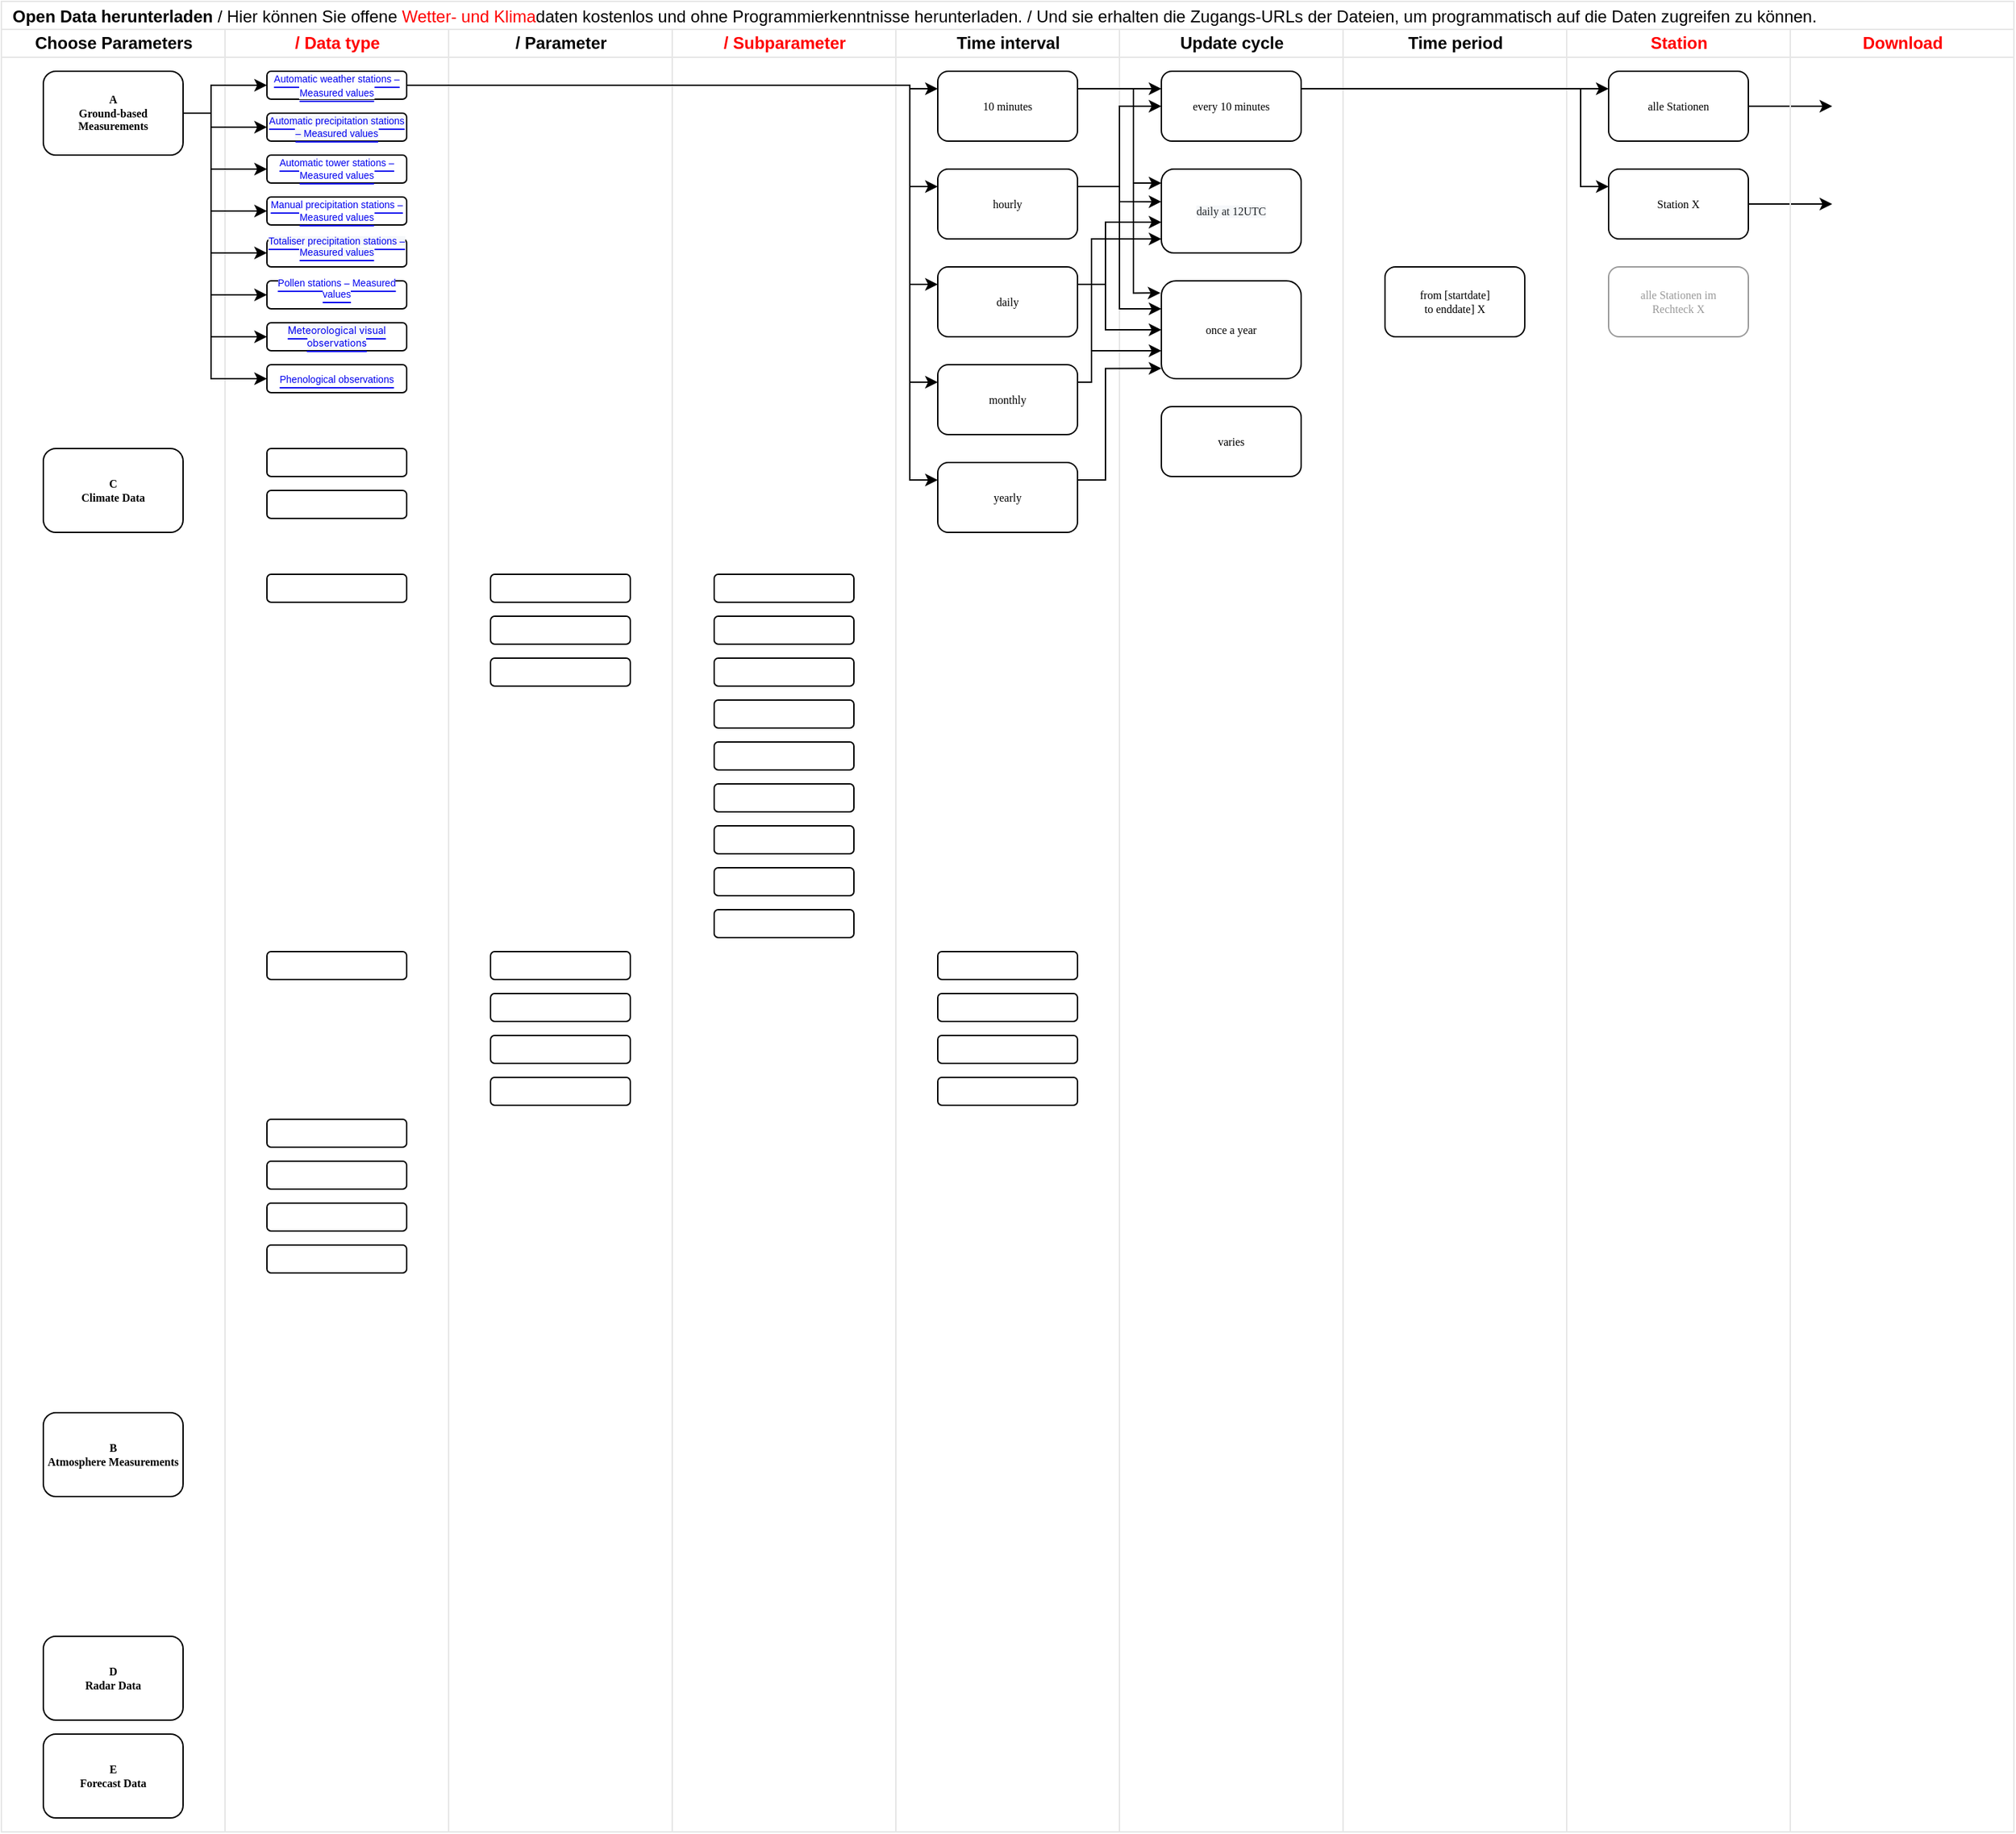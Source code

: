 <mxfile version="24.8.6">
  <diagram name="Page-1" id="74e2e168-ea6b-b213-b513-2b3c1d86103e">
    <mxGraphModel dx="920" dy="504" grid="1" gridSize="10" guides="1" tooltips="1" connect="1" arrows="1" fold="1" page="1" pageScale="1" pageWidth="1100" pageHeight="850" background="none" math="0" shadow="0">
      <root>
        <mxCell id="0" />
        <mxCell id="1" parent="0" />
        <mxCell id="77e6c97f196da883-1" value="&lt;font face=&quot;Helvetica&quot; style=&quot;font-size: 12px;&quot;&gt;Open Data herunterladen&lt;span style=&quot;font-weight: normal;&quot;&gt;&amp;nbsp;/&amp;nbsp;&lt;/span&gt;&lt;/font&gt;&lt;font face=&quot;Helvetica&quot;&gt;&lt;span style=&quot;font-size: 12px; font-weight: 400;&quot;&gt;Hier können Sie offene &lt;font color=&quot;#ff0000&quot;&gt;Wetter- und Klima&lt;/font&gt;daten kostenlos und ohne Programmierkenntnisse herunterladen. / Und sie erhalten die Zugangs-URLs der Dateien, um programmatisch auf die Daten zugreifen zu können.&lt;/span&gt;&lt;/font&gt;" style="swimlane;html=1;childLayout=stackLayout;startSize=20;rounded=0;shadow=0;labelBackgroundColor=none;strokeWidth=1;fontFamily=Verdana;fontSize=8;align=left;labelPosition=center;verticalLabelPosition=middle;verticalAlign=bottom;spacingTop=6;spacingLeft=6;whiteSpace=wrap;strokeColor=#E6E6E6;" parent="1" vertex="1">
          <mxGeometry x="80" y="40" width="1440" height="1310" as="geometry" />
        </mxCell>
        <mxCell id="77e6c97f196da883-2" value="Choose Parameters" style="swimlane;html=1;startSize=20;strokeColor=#E6E6E6;" parent="77e6c97f196da883-1" vertex="1">
          <mxGeometry y="20" width="160" height="1290" as="geometry" />
        </mxCell>
        <mxCell id="77e6c97f196da883-8" value="&lt;b&gt;A&lt;br&gt;Ground-based Measurements&lt;/b&gt;" style="rounded=1;whiteSpace=wrap;html=1;shadow=0;labelBackgroundColor=none;strokeWidth=1;fontFamily=Verdana;fontSize=8;align=center;" parent="77e6c97f196da883-2" vertex="1">
          <mxGeometry x="30" y="30" width="100" height="60" as="geometry" />
        </mxCell>
        <mxCell id="77e6c97f196da883-9" value="&lt;b&gt;C&lt;br&gt;Climate Data&lt;/b&gt;" style="rounded=1;whiteSpace=wrap;html=1;shadow=0;labelBackgroundColor=none;strokeWidth=1;fontFamily=Verdana;fontSize=8;align=center;" parent="77e6c97f196da883-2" vertex="1">
          <mxGeometry x="30" y="300" width="100" height="60" as="geometry" />
        </mxCell>
        <mxCell id="wGK_v-b1zMOBw26S21aV-1" value="&lt;b&gt;D&lt;/b&gt;&lt;div&gt;&lt;b&gt;Radar Data&lt;/b&gt;&lt;/div&gt;" style="rounded=1;whiteSpace=wrap;html=1;shadow=0;labelBackgroundColor=none;strokeWidth=1;fontFamily=Verdana;fontSize=8;align=center;" vertex="1" parent="77e6c97f196da883-2">
          <mxGeometry x="30" y="1150" width="100" height="60" as="geometry" />
        </mxCell>
        <mxCell id="wGK_v-b1zMOBw26S21aV-2" value="&lt;b&gt;E&lt;/b&gt;&lt;div&gt;&lt;b&gt;Forecast Data&lt;/b&gt;&lt;/div&gt;" style="rounded=1;whiteSpace=wrap;html=1;shadow=0;labelBackgroundColor=none;strokeWidth=1;fontFamily=Verdana;fontSize=8;align=center;" vertex="1" parent="77e6c97f196da883-2">
          <mxGeometry x="30" y="1220" width="100" height="60" as="geometry" />
        </mxCell>
        <mxCell id="77e6c97f196da883-3" value="&lt;font color=&quot;#ff0000&quot;&gt;/ Data type&lt;/font&gt;" style="swimlane;html=1;startSize=20;strokeColor=#E6E6E6;" parent="77e6c97f196da883-1" vertex="1">
          <mxGeometry x="160" y="20" width="160" height="1290" as="geometry" />
        </mxCell>
        <mxCell id="77e6c97f196da883-11" value="&lt;a href=&quot;https://github.com/MeteoSwiss/opendata-ground-based-measurements/blob/main/README.md#a1---automatic-weather-stations---measured-values&quot; style=&quot;box-sizing: border-box; background-color: rgb(255, 255, 255); text-underline-offset: 0.2rem; margin-bottom: 0px; text-align: -webkit-left;&quot;&gt;&lt;font face=&quot;Helvetica&quot; style=&quot;font-size: 7px;&quot;&gt;Automatic weather stations – Measured values&lt;/font&gt;&lt;/a&gt;" style="rounded=1;whiteSpace=wrap;html=1;shadow=0;labelBackgroundColor=none;strokeWidth=1;fontFamily=Verdana;fontSize=8;align=center;fontColor=#6600CC;" parent="77e6c97f196da883-3" vertex="1">
          <mxGeometry x="30" y="30" width="100" height="20" as="geometry" />
        </mxCell>
        <mxCell id="eP5LJyJmx2GyEUPEJtx5-65" value="&lt;a href=&quot;https://github.com/MeteoSwiss/opendata-ground-based-measurements/blob/main/README.md#a2---automatic-precipitation-stations---measured-values&quot; style=&quot;box-sizing: border-box; background-color: rgb(246, 248, 250); outline: none; outline-offset: 0px; box-shadow: none; text-underline-offset: 0.2rem; margin-bottom: 0px; font-size: 7px; text-align: -webkit-left;&quot;&gt;Automatic precipitation stations – Measured values&lt;/a&gt;" style="rounded=1;whiteSpace=wrap;html=1;shadow=0;labelBackgroundColor=none;strokeWidth=1;fontFamily=Helvetica;fontSize=7;align=center;fontColor=#6600CC;" parent="77e6c97f196da883-3" vertex="1">
          <mxGeometry x="30" y="60" width="100" height="20" as="geometry" />
        </mxCell>
        <mxCell id="eP5LJyJmx2GyEUPEJtx5-66" value="&lt;a href=&quot;https://github.com/MeteoSwiss/opendata-ground-based-measurements/tree/main?tab=readme-ov-file#a3---automatic-tower-stations---measured-values&quot; style=&quot;box-sizing: border-box; background-color: rgb(255, 255, 255); text-underline-offset: 0.2rem; margin-bottom: 0px; font-size: 7px; text-align: -webkit-left;&quot;&gt;Automatic tower stations – Measured values&lt;/a&gt;" style="rounded=1;whiteSpace=wrap;html=1;shadow=0;labelBackgroundColor=none;strokeWidth=1;fontFamily=Helvetica;fontSize=7;align=center;fontColor=#6600CC;" parent="77e6c97f196da883-3" vertex="1">
          <mxGeometry x="30" y="90" width="100" height="20" as="geometry" />
        </mxCell>
        <mxCell id="eP5LJyJmx2GyEUPEJtx5-67" value="&lt;a href=&quot;https://github.com/MeteoSwiss/opendata-ground-based-measurements/blob/main/README.md#a5---manual-precipitation-stations---measured-values&quot; style=&quot;box-sizing: border-box; background-color: rgb(255, 255, 255); text-underline-offset: 0.2rem; margin-bottom: 0px; font-size: 7px; text-align: -webkit-left;&quot;&gt;Manual precipitation stations – Measured values&lt;/a&gt;" style="rounded=1;whiteSpace=wrap;html=1;shadow=0;labelBackgroundColor=none;strokeWidth=1;fontFamily=Helvetica;fontSize=7;align=center;fontColor=#6600CC;" parent="77e6c97f196da883-3" vertex="1">
          <mxGeometry x="30" y="120" width="100" height="20" as="geometry" />
        </mxCell>
        <UserObject label="&#xa;&lt;a href=&quot;https://github.com/MeteoSwiss/opendata-ground-based-measurements/blob/main/README.md#a6---totaliser-precipitation-stations---measured-values&quot; style=&quot;box-sizing: border-box; background-color: rgb(246, 248, 250); text-decoration: underline; text-underline-offset: 0.2rem; margin-bottom: 0px; font-size: 7px; font-style: normal; font-variant-ligatures: normal; font-variant-caps: normal; font-weight: 400; letter-spacing: normal; orphans: 2; text-align: -webkit-left; text-indent: 0px; text-transform: none; widows: 2; word-spacing: 0px; -webkit-text-stroke-width: 0px; white-space: normal;&quot;&gt;Totaliser precipitation stations – Measured values&lt;/a&gt;&#xa;&#xa;" link="&#xa;&lt;a style=&quot;box-sizing: border-box; background-color: rgb(246, 248, 250); color: var(--fgColor-accent, var(--color-accent-fg)); text-decoration: underline; text-underline-offset: 0.2rem; margin-bottom: 0px; font-family: -apple-system, BlinkMacSystemFont, &amp;quot;Segoe UI&amp;quot;, &amp;quot;Noto Sans&amp;quot;, Helvetica, Arial, sans-serif, &amp;quot;Apple Color Emoji&amp;quot;, &amp;quot;Segoe UI Emoji&amp;quot;; font-size: 16px; font-style: normal; font-variant-ligatures: normal; font-variant-caps: normal; font-weight: 400; letter-spacing: normal; orphans: 2; text-align: -webkit-left; text-indent: 0px; text-transform: none; widows: 2; word-spacing: 0px; -webkit-text-stroke-width: 0px; white-space: normal;&quot; href=&quot;https://github.com/MeteoSwiss/opendata-ground-based-measurements/blob/main/README.md#a6---totaliser-precipitation-stations---measured-values&quot;&gt;Totaliser precipitation stations – Measured values&lt;/a&gt;&#xa;&#xa;" id="eP5LJyJmx2GyEUPEJtx5-68">
          <mxCell style="rounded=1;whiteSpace=wrap;html=1;shadow=0;labelBackgroundColor=none;strokeWidth=1;fontFamily=Helvetica;fontSize=7;align=center;fontColor=#6600CC;" parent="77e6c97f196da883-3" vertex="1">
            <mxGeometry x="30" y="150" width="100" height="20" as="geometry" />
          </mxCell>
        </UserObject>
        <UserObject label="&#xa;&lt;a href=&quot;https://github.com/MeteoSwiss/opendata-ground-based-measurements/blob/main/README.md#a7---pollen-stations---measured-values&quot; style=&quot;box-sizing: border-box; background-color: rgb(255, 255, 255); text-decoration: underline; text-underline-offset: 0.2rem; margin-bottom: 0px; font-size: 7px; font-style: normal; font-variant-ligatures: normal; font-variant-caps: normal; font-weight: 400; letter-spacing: normal; orphans: 2; text-align: -webkit-left; text-indent: 0px; text-transform: none; widows: 2; word-spacing: 0px; -webkit-text-stroke-width: 0px; white-space: normal;&quot;&gt;Pollen stations – Measured values&lt;/a&gt;&#xa;&#xa;" link="&#xa;&lt;a style=&quot;box-sizing: border-box; background-color: rgb(255, 255, 255); color: var(--fgColor-accent, var(--color-accent-fg)); text-decoration: underline; text-underline-offset: 0.2rem; margin-bottom: 0px; font-family: -apple-system, BlinkMacSystemFont, &amp;quot;Segoe UI&amp;quot;, &amp;quot;Noto Sans&amp;quot;, Helvetica, Arial, sans-serif, &amp;quot;Apple Color Emoji&amp;quot;, &amp;quot;Segoe UI Emoji&amp;quot;; font-size: 16px; font-style: normal; font-variant-ligatures: normal; font-variant-caps: normal; font-weight: 400; letter-spacing: normal; orphans: 2; text-align: -webkit-left; text-indent: 0px; text-transform: none; widows: 2; word-spacing: 0px; -webkit-text-stroke-width: 0px; white-space: normal;&quot; href=&quot;https://github.com/MeteoSwiss/opendata-ground-based-measurements/blob/main/README.md#a7---pollen-stations---measured-values&quot;&gt;Pollen stations – Measured values&lt;/a&gt;&#xa;&#xa;" id="eP5LJyJmx2GyEUPEJtx5-69">
          <mxCell style="rounded=1;whiteSpace=wrap;html=1;shadow=0;labelBackgroundColor=none;strokeWidth=1;fontFamily=Helvetica;fontSize=7;align=center;fontColor=#6600CC;" parent="77e6c97f196da883-3" vertex="1">
            <mxGeometry x="30" y="180" width="100" height="20" as="geometry" />
          </mxCell>
        </UserObject>
        <mxCell id="eP5LJyJmx2GyEUPEJtx5-71" value="&lt;a href=&quot;https://github.com/MeteoSwiss/opendata-ground-based-measurements/blob/main/README.md#a9---phenological-observations&quot; style=&quot;box-sizing: border-box; background-color: rgb(255, 255, 255); text-underline-offset: 0.2rem; margin-bottom: 0px; text-align: -webkit-left;&quot;&gt;&lt;font face=&quot;Helvetica&quot; style=&quot;font-size: 7px;&quot;&gt;Phenological observations&lt;/font&gt;&lt;/a&gt;" style="rounded=1;whiteSpace=wrap;html=1;shadow=0;labelBackgroundColor=none;strokeWidth=1;fontFamily=Verdana;fontSize=8;align=center;fontColor=#6600CC;" parent="77e6c97f196da883-3" vertex="1">
          <mxGeometry x="30" y="240" width="100" height="20" as="geometry" />
        </mxCell>
        <mxCell id="eP5LJyJmx2GyEUPEJtx5-81" value="" style="rounded=1;whiteSpace=wrap;html=1;shadow=0;labelBackgroundColor=none;strokeWidth=1;fontFamily=Verdana;fontSize=8;align=center;" parent="77e6c97f196da883-3" vertex="1">
          <mxGeometry x="30" y="300" width="100" height="20" as="geometry" />
        </mxCell>
        <mxCell id="eP5LJyJmx2GyEUPEJtx5-82" value="" style="rounded=1;whiteSpace=wrap;html=1;shadow=0;labelBackgroundColor=none;strokeWidth=1;fontFamily=Verdana;fontSize=8;align=center;" parent="77e6c97f196da883-3" vertex="1">
          <mxGeometry x="30" y="330" width="100" height="20" as="geometry" />
        </mxCell>
        <mxCell id="eP5LJyJmx2GyEUPEJtx5-83" value="" style="rounded=1;whiteSpace=wrap;html=1;shadow=0;labelBackgroundColor=none;strokeWidth=1;fontFamily=Verdana;fontSize=8;align=center;" parent="77e6c97f196da883-3" vertex="1">
          <mxGeometry x="30" y="660" width="100" height="20" as="geometry" />
        </mxCell>
        <mxCell id="eP5LJyJmx2GyEUPEJtx5-84" value="" style="rounded=1;whiteSpace=wrap;html=1;shadow=0;labelBackgroundColor=none;strokeWidth=1;fontFamily=Verdana;fontSize=8;align=center;" parent="77e6c97f196da883-3" vertex="1">
          <mxGeometry x="30" y="390" width="100" height="20" as="geometry" />
        </mxCell>
        <mxCell id="eP5LJyJmx2GyEUPEJtx5-85" value="" style="rounded=1;whiteSpace=wrap;html=1;shadow=0;labelBackgroundColor=none;strokeWidth=1;fontFamily=Verdana;fontSize=8;align=center;" parent="77e6c97f196da883-3" vertex="1">
          <mxGeometry x="30" y="810" width="100" height="20" as="geometry" />
        </mxCell>
        <mxCell id="eP5LJyJmx2GyEUPEJtx5-86" value="" style="rounded=1;whiteSpace=wrap;html=1;shadow=0;labelBackgroundColor=none;strokeWidth=1;fontFamily=Verdana;fontSize=8;align=center;" parent="77e6c97f196da883-3" vertex="1">
          <mxGeometry x="30" y="840" width="100" height="20" as="geometry" />
        </mxCell>
        <mxCell id="eP5LJyJmx2GyEUPEJtx5-87" value="" style="rounded=1;whiteSpace=wrap;html=1;shadow=0;labelBackgroundColor=none;strokeWidth=1;fontFamily=Verdana;fontSize=8;align=center;" parent="77e6c97f196da883-3" vertex="1">
          <mxGeometry x="30" y="870" width="100" height="20" as="geometry" />
        </mxCell>
        <mxCell id="eP5LJyJmx2GyEUPEJtx5-88" value="" style="rounded=1;whiteSpace=wrap;html=1;shadow=0;labelBackgroundColor=none;strokeWidth=1;fontFamily=Verdana;fontSize=8;align=center;" parent="77e6c97f196da883-3" vertex="1">
          <mxGeometry x="30" y="780" width="100" height="20" as="geometry" />
        </mxCell>
        <mxCell id="eP5LJyJmx2GyEUPEJtx5-147" style="edgeStyle=orthogonalEdgeStyle;rounded=0;orthogonalLoop=1;jettySize=auto;html=1;exitX=0.5;exitY=1;exitDx=0;exitDy=0;" parent="77e6c97f196da883-3" source="eP5LJyJmx2GyEUPEJtx5-85" target="eP5LJyJmx2GyEUPEJtx5-85" edge="1">
          <mxGeometry relative="1" as="geometry" />
        </mxCell>
        <UserObject label="&lt;font style=&quot;font-size: 7px;&quot;&gt;&lt;a href=&quot;https://github.com/MeteoSwiss/opendata-ground-based-measurements/blob/main/README.md#a8---meteorological-visual-observations&quot; style=&quot;box-sizing: border-box; background-color: rgb(246, 248, 250); text-underline-offset: 0.2rem; margin-bottom: 0px; font-family: -apple-system, BlinkMacSystemFont, &amp;quot;Segoe UI&amp;quot;, &amp;quot;Noto Sans&amp;quot;, Helvetica, Arial, sans-serif, &amp;quot;Apple Color Emoji&amp;quot;, &amp;quot;Segoe UI Emoji&amp;quot;; text-align: -webkit-left;&quot;&gt;Meteorological visual observations&lt;/a&gt;&lt;/font&gt;" link="&#xa;&lt;a style=&quot;box-sizing: border-box; background-color: rgb(255, 255, 255); color: var(--fgColor-accent, var(--color-accent-fg)); text-decoration: underline; text-underline-offset: 0.2rem; margin-bottom: 0px; font-family: -apple-system, BlinkMacSystemFont, &amp;quot;Segoe UI&amp;quot;, &amp;quot;Noto Sans&amp;quot;, Helvetica, Arial, sans-serif, &amp;quot;Apple Color Emoji&amp;quot;, &amp;quot;Segoe UI Emoji&amp;quot;; font-size: 16px; font-style: normal; font-variant-ligatures: normal; font-variant-caps: normal; font-weight: 400; letter-spacing: normal; orphans: 2; text-align: -webkit-left; text-indent: 0px; text-transform: none; widows: 2; word-spacing: 0px; -webkit-text-stroke-width: 0px; white-space: normal;&quot; href=&quot;https://github.com/MeteoSwiss/opendata-ground-based-measurements/blob/main/README.md#a7---pollen-stations---measured-values&quot;&gt;Pollen stations – Measured values&lt;/a&gt;&#xa;&#xa;" id="ueO3nH0in7dyhTSUGhdQ-1">
          <mxCell style="rounded=1;whiteSpace=wrap;html=1;shadow=0;labelBackgroundColor=none;strokeWidth=1;fontFamily=Helvetica;fontSize=7;align=center;fontColor=#6600CC;" parent="77e6c97f196da883-3" vertex="1">
            <mxGeometry x="30" y="210" width="100" height="20" as="geometry" />
          </mxCell>
        </UserObject>
        <mxCell id="77e6c97f196da883-5" value="/ Parameter" style="swimlane;html=1;startSize=20;strokeColor=#E6E6E6;" parent="77e6c97f196da883-1" vertex="1">
          <mxGeometry x="320" y="20" width="160" height="1290" as="geometry" />
        </mxCell>
        <mxCell id="eP5LJyJmx2GyEUPEJtx5-89" value="" style="rounded=1;whiteSpace=wrap;html=1;shadow=0;labelBackgroundColor=none;strokeWidth=1;fontFamily=Verdana;fontSize=8;align=center;" parent="77e6c97f196da883-5" vertex="1">
          <mxGeometry x="30" y="450" width="100" height="20" as="geometry" />
        </mxCell>
        <mxCell id="eP5LJyJmx2GyEUPEJtx5-90" value="" style="rounded=1;whiteSpace=wrap;html=1;shadow=0;labelBackgroundColor=none;strokeWidth=1;fontFamily=Verdana;fontSize=8;align=center;" parent="77e6c97f196da883-5" vertex="1">
          <mxGeometry x="30" y="390" width="100" height="20" as="geometry" />
        </mxCell>
        <mxCell id="eP5LJyJmx2GyEUPEJtx5-91" value="" style="rounded=1;whiteSpace=wrap;html=1;shadow=0;labelBackgroundColor=none;strokeWidth=1;fontFamily=Verdana;fontSize=8;align=center;" parent="77e6c97f196da883-5" vertex="1">
          <mxGeometry x="30" y="420" width="100" height="20" as="geometry" />
        </mxCell>
        <mxCell id="eP5LJyJmx2GyEUPEJtx5-139" value="" style="rounded=1;whiteSpace=wrap;html=1;shadow=0;labelBackgroundColor=none;strokeWidth=1;fontFamily=Verdana;fontSize=8;align=center;" parent="77e6c97f196da883-5" vertex="1">
          <mxGeometry x="30" y="720" width="100" height="20" as="geometry" />
        </mxCell>
        <mxCell id="eP5LJyJmx2GyEUPEJtx5-140" value="" style="rounded=1;whiteSpace=wrap;html=1;shadow=0;labelBackgroundColor=none;strokeWidth=1;fontFamily=Verdana;fontSize=8;align=center;" parent="77e6c97f196da883-5" vertex="1">
          <mxGeometry x="30" y="750" width="100" height="20" as="geometry" />
        </mxCell>
        <mxCell id="eP5LJyJmx2GyEUPEJtx5-141" value="" style="rounded=1;whiteSpace=wrap;html=1;shadow=0;labelBackgroundColor=none;strokeWidth=1;fontFamily=Verdana;fontSize=8;align=center;" parent="77e6c97f196da883-5" vertex="1">
          <mxGeometry x="30" y="660" width="100" height="20" as="geometry" />
        </mxCell>
        <mxCell id="eP5LJyJmx2GyEUPEJtx5-142" value="" style="rounded=1;whiteSpace=wrap;html=1;shadow=0;labelBackgroundColor=none;strokeWidth=1;fontFamily=Verdana;fontSize=8;align=center;" parent="77e6c97f196da883-5" vertex="1">
          <mxGeometry x="30" y="690" width="100" height="20" as="geometry" />
        </mxCell>
        <mxCell id="77e6c97f196da883-6" value="&lt;font color=&quot;#ff0000&quot;&gt;/ Subparameter&lt;/font&gt;" style="swimlane;html=1;startSize=20;strokeColor=#E6E6E6;" parent="77e6c97f196da883-1" vertex="1">
          <mxGeometry x="480" y="20" width="160" height="1290" as="geometry" />
        </mxCell>
        <mxCell id="eP5LJyJmx2GyEUPEJtx5-92" value="" style="rounded=1;whiteSpace=wrap;html=1;shadow=0;labelBackgroundColor=none;strokeWidth=1;fontFamily=Verdana;fontSize=8;align=center;" parent="77e6c97f196da883-6" vertex="1">
          <mxGeometry x="30" y="630" width="100" height="20" as="geometry" />
        </mxCell>
        <mxCell id="eP5LJyJmx2GyEUPEJtx5-93" value="" style="rounded=1;whiteSpace=wrap;html=1;shadow=0;labelBackgroundColor=none;strokeWidth=1;fontFamily=Verdana;fontSize=8;align=center;" parent="77e6c97f196da883-6" vertex="1">
          <mxGeometry x="30" y="390" width="100" height="20" as="geometry" />
        </mxCell>
        <mxCell id="eP5LJyJmx2GyEUPEJtx5-94" value="" style="rounded=1;whiteSpace=wrap;html=1;shadow=0;labelBackgroundColor=none;strokeWidth=1;fontFamily=Verdana;fontSize=8;align=center;" parent="77e6c97f196da883-6" vertex="1">
          <mxGeometry x="30" y="420" width="100" height="20" as="geometry" />
        </mxCell>
        <mxCell id="eP5LJyJmx2GyEUPEJtx5-95" value="" style="rounded=1;whiteSpace=wrap;html=1;shadow=0;labelBackgroundColor=none;strokeWidth=1;fontFamily=Verdana;fontSize=8;align=center;" parent="77e6c97f196da883-6" vertex="1">
          <mxGeometry x="30" y="450" width="100" height="20" as="geometry" />
        </mxCell>
        <mxCell id="eP5LJyJmx2GyEUPEJtx5-96" value="" style="rounded=1;whiteSpace=wrap;html=1;shadow=0;labelBackgroundColor=none;strokeWidth=1;fontFamily=Verdana;fontSize=8;align=center;" parent="77e6c97f196da883-6" vertex="1">
          <mxGeometry x="30" y="480" width="100" height="20" as="geometry" />
        </mxCell>
        <mxCell id="eP5LJyJmx2GyEUPEJtx5-97" value="" style="rounded=1;whiteSpace=wrap;html=1;shadow=0;labelBackgroundColor=none;strokeWidth=1;fontFamily=Verdana;fontSize=8;align=center;" parent="77e6c97f196da883-6" vertex="1">
          <mxGeometry x="30" y="510" width="100" height="20" as="geometry" />
        </mxCell>
        <mxCell id="eP5LJyJmx2GyEUPEJtx5-98" value="" style="rounded=1;whiteSpace=wrap;html=1;shadow=0;labelBackgroundColor=none;strokeWidth=1;fontFamily=Verdana;fontSize=8;align=center;" parent="77e6c97f196da883-6" vertex="1">
          <mxGeometry x="30" y="540" width="100" height="20" as="geometry" />
        </mxCell>
        <mxCell id="eP5LJyJmx2GyEUPEJtx5-99" value="" style="rounded=1;whiteSpace=wrap;html=1;shadow=0;labelBackgroundColor=none;strokeWidth=1;fontFamily=Verdana;fontSize=8;align=center;" parent="77e6c97f196da883-6" vertex="1">
          <mxGeometry x="30" y="570" width="100" height="20" as="geometry" />
        </mxCell>
        <mxCell id="eP5LJyJmx2GyEUPEJtx5-100" value="" style="rounded=1;whiteSpace=wrap;html=1;shadow=0;labelBackgroundColor=none;strokeWidth=1;fontFamily=Verdana;fontSize=8;align=center;" parent="77e6c97f196da883-6" vertex="1">
          <mxGeometry x="30" y="600" width="100" height="20" as="geometry" />
        </mxCell>
        <mxCell id="eP5LJyJmx2GyEUPEJtx5-73" style="edgeStyle=orthogonalEdgeStyle;rounded=0;orthogonalLoop=1;jettySize=auto;html=1;entryX=0;entryY=0.5;entryDx=0;entryDy=0;" parent="77e6c97f196da883-1" source="77e6c97f196da883-8" target="eP5LJyJmx2GyEUPEJtx5-65" edge="1">
          <mxGeometry relative="1" as="geometry">
            <Array as="points">
              <mxPoint x="150" y="80" />
              <mxPoint x="150" y="90" />
            </Array>
          </mxGeometry>
        </mxCell>
        <mxCell id="eP5LJyJmx2GyEUPEJtx5-74" style="edgeStyle=orthogonalEdgeStyle;rounded=0;orthogonalLoop=1;jettySize=auto;html=1;entryX=0;entryY=0.5;entryDx=0;entryDy=0;" parent="77e6c97f196da883-1" source="77e6c97f196da883-8" target="77e6c97f196da883-11" edge="1">
          <mxGeometry relative="1" as="geometry">
            <Array as="points">
              <mxPoint x="150" y="80" />
              <mxPoint x="150" y="60" />
            </Array>
          </mxGeometry>
        </mxCell>
        <mxCell id="eP5LJyJmx2GyEUPEJtx5-75" style="edgeStyle=orthogonalEdgeStyle;rounded=0;orthogonalLoop=1;jettySize=auto;html=1;entryX=0;entryY=0.5;entryDx=0;entryDy=0;" parent="77e6c97f196da883-1" source="77e6c97f196da883-8" target="eP5LJyJmx2GyEUPEJtx5-66" edge="1">
          <mxGeometry relative="1" as="geometry">
            <Array as="points">
              <mxPoint x="150" y="80" />
              <mxPoint x="150" y="120" />
            </Array>
          </mxGeometry>
        </mxCell>
        <mxCell id="eP5LJyJmx2GyEUPEJtx5-76" style="edgeStyle=orthogonalEdgeStyle;rounded=0;orthogonalLoop=1;jettySize=auto;html=1;entryX=0;entryY=0.5;entryDx=0;entryDy=0;" parent="77e6c97f196da883-1" source="77e6c97f196da883-8" target="eP5LJyJmx2GyEUPEJtx5-67" edge="1">
          <mxGeometry relative="1" as="geometry">
            <Array as="points">
              <mxPoint x="150" y="80" />
              <mxPoint x="150" y="150" />
            </Array>
          </mxGeometry>
        </mxCell>
        <mxCell id="eP5LJyJmx2GyEUPEJtx5-77" style="edgeStyle=orthogonalEdgeStyle;rounded=0;orthogonalLoop=1;jettySize=auto;html=1;entryX=0;entryY=0.5;entryDx=0;entryDy=0;" parent="77e6c97f196da883-1" source="77e6c97f196da883-8" target="eP5LJyJmx2GyEUPEJtx5-68" edge="1">
          <mxGeometry relative="1" as="geometry">
            <Array as="points">
              <mxPoint x="150" y="80" />
              <mxPoint x="150" y="180" />
            </Array>
          </mxGeometry>
        </mxCell>
        <mxCell id="eP5LJyJmx2GyEUPEJtx5-78" style="edgeStyle=orthogonalEdgeStyle;rounded=0;orthogonalLoop=1;jettySize=auto;html=1;entryX=0;entryY=0.5;entryDx=0;entryDy=0;" parent="77e6c97f196da883-1" source="77e6c97f196da883-8" target="eP5LJyJmx2GyEUPEJtx5-69" edge="1">
          <mxGeometry relative="1" as="geometry">
            <Array as="points">
              <mxPoint x="150" y="80" />
              <mxPoint x="150" y="210" />
            </Array>
          </mxGeometry>
        </mxCell>
        <mxCell id="eP5LJyJmx2GyEUPEJtx5-79" style="edgeStyle=orthogonalEdgeStyle;rounded=0;orthogonalLoop=1;jettySize=auto;html=1;entryX=0;entryY=0.5;entryDx=0;entryDy=0;" parent="77e6c97f196da883-1" source="77e6c97f196da883-8" edge="1">
          <mxGeometry relative="1" as="geometry">
            <Array as="points">
              <mxPoint x="150" y="80" />
              <mxPoint x="150" y="240" />
            </Array>
            <mxPoint x="190" y="240" as="targetPoint" />
          </mxGeometry>
        </mxCell>
        <mxCell id="eP5LJyJmx2GyEUPEJtx5-80" style="edgeStyle=orthogonalEdgeStyle;rounded=0;orthogonalLoop=1;jettySize=auto;html=1;entryX=0;entryY=0.5;entryDx=0;entryDy=0;" parent="77e6c97f196da883-1" source="77e6c97f196da883-8" target="eP5LJyJmx2GyEUPEJtx5-71" edge="1">
          <mxGeometry relative="1" as="geometry">
            <Array as="points">
              <mxPoint x="150" y="80" />
              <mxPoint x="150" y="270" />
            </Array>
          </mxGeometry>
        </mxCell>
        <mxCell id="eP5LJyJmx2GyEUPEJtx5-1" value="Time interval" style="swimlane;html=1;startSize=20;strokeColor=#E6E6E6;" parent="77e6c97f196da883-1" vertex="1">
          <mxGeometry x="640" y="20" width="160" height="1290" as="geometry" />
        </mxCell>
        <mxCell id="eP5LJyJmx2GyEUPEJtx5-124" value="10 minutes" style="rounded=1;whiteSpace=wrap;html=1;shadow=0;labelBackgroundColor=none;strokeWidth=1;fontFamily=Verdana;fontSize=8;align=center;" parent="eP5LJyJmx2GyEUPEJtx5-1" vertex="1">
          <mxGeometry x="30" y="30" width="100" height="50" as="geometry" />
        </mxCell>
        <mxCell id="eP5LJyJmx2GyEUPEJtx5-125" value="hourly" style="rounded=1;whiteSpace=wrap;html=1;shadow=0;labelBackgroundColor=none;strokeWidth=1;fontFamily=Verdana;fontSize=8;align=center;" parent="eP5LJyJmx2GyEUPEJtx5-1" vertex="1">
          <mxGeometry x="30" y="100" width="100" height="50" as="geometry" />
        </mxCell>
        <mxCell id="eP5LJyJmx2GyEUPEJtx5-126" value="daily" style="rounded=1;whiteSpace=wrap;html=1;shadow=0;labelBackgroundColor=none;strokeWidth=1;fontFamily=Verdana;fontSize=8;align=center;" parent="eP5LJyJmx2GyEUPEJtx5-1" vertex="1">
          <mxGeometry x="30" y="170" width="100" height="50" as="geometry" />
        </mxCell>
        <mxCell id="eP5LJyJmx2GyEUPEJtx5-127" value="monthly" style="rounded=1;whiteSpace=wrap;html=1;shadow=0;labelBackgroundColor=none;strokeWidth=1;fontFamily=Verdana;fontSize=8;align=center;" parent="eP5LJyJmx2GyEUPEJtx5-1" vertex="1">
          <mxGeometry x="30" y="240" width="100" height="50" as="geometry" />
        </mxCell>
        <mxCell id="eP5LJyJmx2GyEUPEJtx5-128" value="yearly" style="rounded=1;whiteSpace=wrap;html=1;shadow=0;labelBackgroundColor=none;strokeWidth=1;fontFamily=Verdana;fontSize=8;align=center;" parent="eP5LJyJmx2GyEUPEJtx5-1" vertex="1">
          <mxGeometry x="30" y="310" width="100" height="50" as="geometry" />
        </mxCell>
        <mxCell id="eP5LJyJmx2GyEUPEJtx5-143" value="" style="rounded=1;whiteSpace=wrap;html=1;shadow=0;labelBackgroundColor=none;strokeWidth=1;fontFamily=Verdana;fontSize=8;align=center;" parent="eP5LJyJmx2GyEUPEJtx5-1" vertex="1">
          <mxGeometry x="30" y="720" width="100" height="20" as="geometry" />
        </mxCell>
        <mxCell id="eP5LJyJmx2GyEUPEJtx5-144" value="" style="rounded=1;whiteSpace=wrap;html=1;shadow=0;labelBackgroundColor=none;strokeWidth=1;fontFamily=Verdana;fontSize=8;align=center;" parent="eP5LJyJmx2GyEUPEJtx5-1" vertex="1">
          <mxGeometry x="30" y="750" width="100" height="20" as="geometry" />
        </mxCell>
        <mxCell id="eP5LJyJmx2GyEUPEJtx5-145" value="" style="rounded=1;whiteSpace=wrap;html=1;shadow=0;labelBackgroundColor=none;strokeWidth=1;fontFamily=Verdana;fontSize=8;align=center;" parent="eP5LJyJmx2GyEUPEJtx5-1" vertex="1">
          <mxGeometry x="30" y="660" width="100" height="20" as="geometry" />
        </mxCell>
        <mxCell id="eP5LJyJmx2GyEUPEJtx5-146" value="" style="rounded=1;whiteSpace=wrap;html=1;shadow=0;labelBackgroundColor=none;strokeWidth=1;fontFamily=Verdana;fontSize=8;align=center;" parent="eP5LJyJmx2GyEUPEJtx5-1" vertex="1">
          <mxGeometry x="30" y="690" width="100" height="20" as="geometry" />
        </mxCell>
        <mxCell id="eP5LJyJmx2GyEUPEJtx5-3" value="Update cycle" style="swimlane;html=1;startSize=20;strokeColor=#E6E6E6;" parent="77e6c97f196da883-1" vertex="1">
          <mxGeometry x="800" y="20" width="160" height="1290" as="geometry" />
        </mxCell>
        <mxCell id="eP5LJyJmx2GyEUPEJtx5-129" value="every 10 minutes" style="rounded=1;whiteSpace=wrap;html=1;shadow=0;labelBackgroundColor=none;strokeWidth=1;fontFamily=Verdana;fontSize=8;align=center;" parent="eP5LJyJmx2GyEUPEJtx5-3" vertex="1">
          <mxGeometry x="30" y="30" width="100" height="50" as="geometry" />
        </mxCell>
        <mxCell id="eP5LJyJmx2GyEUPEJtx5-130" value="&lt;font style=&quot;font-size: 8px;&quot;&gt;&lt;span style=&quot;color: rgb(31, 35, 40); text-align: start; background-color: rgb(246, 248, 250);&quot;&gt;daily at 12UTC&lt;/span&gt;&lt;/font&gt;" style="rounded=1;whiteSpace=wrap;html=1;shadow=0;labelBackgroundColor=none;strokeWidth=1;fontFamily=Verdana;fontSize=8;align=center;" parent="eP5LJyJmx2GyEUPEJtx5-3" vertex="1">
          <mxGeometry x="30" y="100" width="100" height="60" as="geometry" />
        </mxCell>
        <mxCell id="eP5LJyJmx2GyEUPEJtx5-131" value="once a year" style="rounded=1;whiteSpace=wrap;html=1;shadow=0;labelBackgroundColor=none;strokeWidth=1;fontFamily=Verdana;fontSize=8;align=center;" parent="eP5LJyJmx2GyEUPEJtx5-3" vertex="1">
          <mxGeometry x="30" y="180" width="100" height="70" as="geometry" />
        </mxCell>
        <mxCell id="eP5LJyJmx2GyEUPEJtx5-132" value="varies" style="rounded=1;whiteSpace=wrap;html=1;shadow=0;labelBackgroundColor=none;strokeWidth=1;fontFamily=Verdana;fontSize=8;align=center;" parent="eP5LJyJmx2GyEUPEJtx5-3" vertex="1">
          <mxGeometry x="30" y="270" width="100" height="50" as="geometry" />
        </mxCell>
        <mxCell id="eP5LJyJmx2GyEUPEJtx5-5" value="Time period" style="swimlane;html=1;startSize=20;strokeColor=#E6E6E6;" parent="77e6c97f196da883-1" vertex="1">
          <mxGeometry x="960" y="20" width="160" height="1290" as="geometry" />
        </mxCell>
        <mxCell id="eP5LJyJmx2GyEUPEJtx5-115" value="from [startdate]&lt;br&gt;to enddate] X" style="rounded=1;whiteSpace=wrap;html=1;shadow=0;labelBackgroundColor=none;strokeWidth=1;fontFamily=Verdana;fontSize=8;align=center;" parent="eP5LJyJmx2GyEUPEJtx5-5" vertex="1">
          <mxGeometry x="30" y="170" width="100" height="50" as="geometry" />
        </mxCell>
        <mxCell id="77e6c97f196da883-7" value="&lt;font color=&quot;#ff0000&quot;&gt;Station&lt;/font&gt;" style="swimlane;html=1;startSize=20;strokeColor=#E6E6E6;" parent="77e6c97f196da883-1" vertex="1">
          <mxGeometry x="1120" y="20" width="160" height="1290" as="geometry" />
        </mxCell>
        <mxCell id="wGK_v-b1zMOBw26S21aV-33" style="edgeStyle=orthogonalEdgeStyle;rounded=0;orthogonalLoop=1;jettySize=auto;html=1;" edge="1" parent="77e6c97f196da883-7" source="eP5LJyJmx2GyEUPEJtx5-101">
          <mxGeometry relative="1" as="geometry">
            <mxPoint x="190" y="55" as="targetPoint" />
          </mxGeometry>
        </mxCell>
        <mxCell id="eP5LJyJmx2GyEUPEJtx5-101" value="alle Stationen" style="rounded=1;whiteSpace=wrap;html=1;shadow=0;labelBackgroundColor=none;strokeWidth=1;fontFamily=Verdana;fontSize=8;align=center;" parent="77e6c97f196da883-7" vertex="1">
          <mxGeometry x="30" y="30" width="100" height="50" as="geometry" />
        </mxCell>
        <mxCell id="wGK_v-b1zMOBw26S21aV-34" style="edgeStyle=orthogonalEdgeStyle;rounded=0;orthogonalLoop=1;jettySize=auto;html=1;" edge="1" parent="77e6c97f196da883-7" source="eP5LJyJmx2GyEUPEJtx5-102">
          <mxGeometry relative="1" as="geometry">
            <mxPoint x="190" y="125" as="targetPoint" />
          </mxGeometry>
        </mxCell>
        <mxCell id="eP5LJyJmx2GyEUPEJtx5-102" value="Station X" style="rounded=1;whiteSpace=wrap;html=1;shadow=0;labelBackgroundColor=none;strokeWidth=1;fontFamily=Verdana;fontSize=8;align=center;" parent="77e6c97f196da883-7" vertex="1">
          <mxGeometry x="30" y="100" width="100" height="50" as="geometry" />
        </mxCell>
        <mxCell id="eP5LJyJmx2GyEUPEJtx5-103" value="&lt;font color=&quot;#999999&quot;&gt;alle Stationen im &lt;br&gt;Rechteck X&lt;/font&gt;" style="rounded=1;whiteSpace=wrap;html=1;shadow=0;labelBackgroundColor=none;strokeWidth=1;fontFamily=Verdana;fontSize=8;align=center;strokeColor=#999999;" parent="77e6c97f196da883-7" vertex="1">
          <mxGeometry x="30" y="170" width="100" height="50" as="geometry" />
        </mxCell>
        <mxCell id="77e6c97f196da883-4" value="&lt;font color=&quot;#ff0000&quot;&gt;Download&lt;/font&gt;" style="swimlane;html=1;startSize=20;strokeColor=#E6E6E6;" parent="77e6c97f196da883-1" vertex="1">
          <mxGeometry x="1280" y="20" width="160" height="1290" as="geometry" />
        </mxCell>
        <mxCell id="wGK_v-b1zMOBw26S21aV-23" style="edgeStyle=orthogonalEdgeStyle;rounded=0;orthogonalLoop=1;jettySize=auto;html=1;entryX=0;entryY=0.25;entryDx=0;entryDy=0;" edge="1" parent="77e6c97f196da883-1" target="eP5LJyJmx2GyEUPEJtx5-124">
          <mxGeometry relative="1" as="geometry">
            <mxPoint x="290" y="60" as="sourcePoint" />
            <Array as="points">
              <mxPoint x="650" y="60" />
              <mxPoint x="650" y="63" />
            </Array>
          </mxGeometry>
        </mxCell>
        <mxCell id="wGK_v-b1zMOBw26S21aV-24" style="edgeStyle=orthogonalEdgeStyle;rounded=0;orthogonalLoop=1;jettySize=auto;html=1;entryX=0;entryY=0.25;entryDx=0;entryDy=0;" edge="1" parent="77e6c97f196da883-1" source="77e6c97f196da883-11" target="eP5LJyJmx2GyEUPEJtx5-125">
          <mxGeometry relative="1" as="geometry">
            <Array as="points">
              <mxPoint x="650" y="60" />
              <mxPoint x="650" y="133" />
            </Array>
          </mxGeometry>
        </mxCell>
        <mxCell id="wGK_v-b1zMOBw26S21aV-25" style="edgeStyle=orthogonalEdgeStyle;rounded=0;orthogonalLoop=1;jettySize=auto;html=1;entryX=0;entryY=0.25;entryDx=0;entryDy=0;" edge="1" parent="77e6c97f196da883-1" source="77e6c97f196da883-11" target="eP5LJyJmx2GyEUPEJtx5-126">
          <mxGeometry relative="1" as="geometry">
            <Array as="points">
              <mxPoint x="650" y="60" />
              <mxPoint x="650" y="203" />
            </Array>
          </mxGeometry>
        </mxCell>
        <mxCell id="wGK_v-b1zMOBw26S21aV-26" style="edgeStyle=orthogonalEdgeStyle;rounded=0;orthogonalLoop=1;jettySize=auto;html=1;entryX=0;entryY=0.25;entryDx=0;entryDy=0;" edge="1" parent="77e6c97f196da883-1" source="77e6c97f196da883-11" target="eP5LJyJmx2GyEUPEJtx5-127">
          <mxGeometry relative="1" as="geometry">
            <Array as="points">
              <mxPoint x="650" y="60" />
              <mxPoint x="650" y="273" />
            </Array>
          </mxGeometry>
        </mxCell>
        <mxCell id="wGK_v-b1zMOBw26S21aV-27" style="edgeStyle=orthogonalEdgeStyle;rounded=0;orthogonalLoop=1;jettySize=auto;html=1;entryX=0;entryY=0.25;entryDx=0;entryDy=0;" edge="1" parent="77e6c97f196da883-1" source="77e6c97f196da883-11" target="eP5LJyJmx2GyEUPEJtx5-128">
          <mxGeometry relative="1" as="geometry">
            <Array as="points">
              <mxPoint x="650" y="60" />
              <mxPoint x="650" y="343" />
            </Array>
          </mxGeometry>
        </mxCell>
        <mxCell id="wGK_v-b1zMOBw26S21aV-28" style="edgeStyle=orthogonalEdgeStyle;rounded=0;orthogonalLoop=1;jettySize=auto;html=1;exitX=1;exitY=0.25;exitDx=0;exitDy=0;entryX=0;entryY=0.25;entryDx=0;entryDy=0;" edge="1" parent="77e6c97f196da883-1" source="eP5LJyJmx2GyEUPEJtx5-124" target="eP5LJyJmx2GyEUPEJtx5-129">
          <mxGeometry relative="1" as="geometry">
            <Array as="points">
              <mxPoint x="820" y="63" />
              <mxPoint x="820" y="63" />
            </Array>
          </mxGeometry>
        </mxCell>
        <mxCell id="wGK_v-b1zMOBw26S21aV-29" style="edgeStyle=orthogonalEdgeStyle;rounded=0;orthogonalLoop=1;jettySize=auto;html=1;entryX=0;entryY=0.25;entryDx=0;entryDy=0;exitX=1;exitY=0.25;exitDx=0;exitDy=0;" edge="1" parent="77e6c97f196da883-1" source="eP5LJyJmx2GyEUPEJtx5-129" target="eP5LJyJmx2GyEUPEJtx5-101">
          <mxGeometry relative="1" as="geometry" />
        </mxCell>
        <mxCell id="wGK_v-b1zMOBw26S21aV-31" style="edgeStyle=orthogonalEdgeStyle;rounded=0;orthogonalLoop=1;jettySize=auto;html=1;exitX=1;exitY=0.25;exitDx=0;exitDy=0;" edge="1" parent="77e6c97f196da883-1" source="eP5LJyJmx2GyEUPEJtx5-124">
          <mxGeometry relative="1" as="geometry">
            <mxPoint x="830" y="130" as="targetPoint" />
            <Array as="points">
              <mxPoint x="810" y="63" />
              <mxPoint x="810" y="130" />
              <mxPoint x="830" y="130" />
            </Array>
          </mxGeometry>
        </mxCell>
        <mxCell id="wGK_v-b1zMOBw26S21aV-32" style="edgeStyle=orthogonalEdgeStyle;rounded=0;orthogonalLoop=1;jettySize=auto;html=1;entryX=0;entryY=0.25;entryDx=0;entryDy=0;exitX=1;exitY=0.25;exitDx=0;exitDy=0;" edge="1" parent="77e6c97f196da883-1" source="eP5LJyJmx2GyEUPEJtx5-129" target="eP5LJyJmx2GyEUPEJtx5-102">
          <mxGeometry relative="1" as="geometry">
            <Array as="points">
              <mxPoint x="1130" y="63" />
              <mxPoint x="1130" y="133" />
            </Array>
          </mxGeometry>
        </mxCell>
        <mxCell id="wGK_v-b1zMOBw26S21aV-35" style="edgeStyle=orthogonalEdgeStyle;rounded=0;orthogonalLoop=1;jettySize=auto;html=1;entryX=0;entryY=0.5;entryDx=0;entryDy=0;exitX=1;exitY=0.25;exitDx=0;exitDy=0;" edge="1" parent="77e6c97f196da883-1" source="eP5LJyJmx2GyEUPEJtx5-125" target="eP5LJyJmx2GyEUPEJtx5-129">
          <mxGeometry relative="1" as="geometry">
            <Array as="points">
              <mxPoint x="800" y="133" />
              <mxPoint x="800" y="75" />
            </Array>
          </mxGeometry>
        </mxCell>
        <mxCell id="wGK_v-b1zMOBw26S21aV-36" style="edgeStyle=orthogonalEdgeStyle;rounded=0;orthogonalLoop=1;jettySize=auto;html=1;entryX=0;entryY=0.389;entryDx=0;entryDy=0;exitX=1;exitY=0.25;exitDx=0;exitDy=0;entryPerimeter=0;" edge="1" parent="77e6c97f196da883-1" source="eP5LJyJmx2GyEUPEJtx5-125" target="eP5LJyJmx2GyEUPEJtx5-130">
          <mxGeometry relative="1" as="geometry" />
        </mxCell>
        <mxCell id="wGK_v-b1zMOBw26S21aV-37" style="edgeStyle=orthogonalEdgeStyle;rounded=0;orthogonalLoop=1;jettySize=auto;html=1;exitX=1;exitY=0.25;exitDx=0;exitDy=0;" edge="1" parent="77e6c97f196da883-1" source="eP5LJyJmx2GyEUPEJtx5-125">
          <mxGeometry relative="1" as="geometry">
            <mxPoint x="830" y="220" as="targetPoint" />
            <Array as="points">
              <mxPoint x="800" y="133" />
              <mxPoint x="800" y="220" />
              <mxPoint x="830" y="220" />
            </Array>
          </mxGeometry>
        </mxCell>
        <mxCell id="wGK_v-b1zMOBw26S21aV-38" style="edgeStyle=orthogonalEdgeStyle;rounded=0;orthogonalLoop=1;jettySize=auto;html=1;exitX=1;exitY=0.25;exitDx=0;exitDy=0;" edge="1" parent="77e6c97f196da883-1" source="eP5LJyJmx2GyEUPEJtx5-126">
          <mxGeometry relative="1" as="geometry">
            <mxPoint x="830" y="158" as="targetPoint" />
            <Array as="points">
              <mxPoint x="790" y="203" />
              <mxPoint x="790" y="158" />
              <mxPoint x="830" y="158" />
            </Array>
          </mxGeometry>
        </mxCell>
        <mxCell id="wGK_v-b1zMOBw26S21aV-39" style="edgeStyle=orthogonalEdgeStyle;rounded=0;orthogonalLoop=1;jettySize=auto;html=1;exitX=1;exitY=0.25;exitDx=0;exitDy=0;entryX=0;entryY=0.5;entryDx=0;entryDy=0;" edge="1" parent="77e6c97f196da883-1" source="eP5LJyJmx2GyEUPEJtx5-126" target="eP5LJyJmx2GyEUPEJtx5-131">
          <mxGeometry relative="1" as="geometry">
            <mxPoint x="830" y="230" as="targetPoint" />
            <Array as="points">
              <mxPoint x="790" y="203" />
              <mxPoint x="790" y="235" />
            </Array>
          </mxGeometry>
        </mxCell>
        <mxCell id="wGK_v-b1zMOBw26S21aV-40" style="edgeStyle=orthogonalEdgeStyle;rounded=0;orthogonalLoop=1;jettySize=auto;html=1;entryX=-0.007;entryY=0.124;entryDx=0;entryDy=0;exitX=1;exitY=0.25;exitDx=0;exitDy=0;entryPerimeter=0;" edge="1" parent="77e6c97f196da883-1" source="eP5LJyJmx2GyEUPEJtx5-124" target="eP5LJyJmx2GyEUPEJtx5-131">
          <mxGeometry relative="1" as="geometry">
            <Array as="points">
              <mxPoint x="810" y="63" />
              <mxPoint x="810" y="209" />
            </Array>
          </mxGeometry>
        </mxCell>
        <mxCell id="wGK_v-b1zMOBw26S21aV-41" style="edgeStyle=orthogonalEdgeStyle;rounded=0;orthogonalLoop=1;jettySize=auto;html=1;exitX=1;exitY=0.25;exitDx=0;exitDy=0;" edge="1" parent="77e6c97f196da883-1" source="eP5LJyJmx2GyEUPEJtx5-127">
          <mxGeometry relative="1" as="geometry">
            <mxPoint x="830" y="170" as="targetPoint" />
            <Array as="points">
              <mxPoint x="780" y="273" />
              <mxPoint x="780" y="170" />
            </Array>
          </mxGeometry>
        </mxCell>
        <mxCell id="wGK_v-b1zMOBw26S21aV-42" style="edgeStyle=orthogonalEdgeStyle;rounded=0;orthogonalLoop=1;jettySize=auto;html=1;exitX=1;exitY=0.25;exitDx=0;exitDy=0;" edge="1" parent="77e6c97f196da883-1" source="eP5LJyJmx2GyEUPEJtx5-127">
          <mxGeometry relative="1" as="geometry">
            <mxPoint x="830" y="250" as="targetPoint" />
            <Array as="points">
              <mxPoint x="780" y="273" />
              <mxPoint x="780" y="250" />
              <mxPoint x="830" y="250" />
            </Array>
          </mxGeometry>
        </mxCell>
        <mxCell id="wGK_v-b1zMOBw26S21aV-44" style="edgeStyle=orthogonalEdgeStyle;rounded=0;orthogonalLoop=1;jettySize=auto;html=1;entryX=0;entryY=0.895;entryDx=0;entryDy=0;exitX=1;exitY=0.25;exitDx=0;exitDy=0;entryPerimeter=0;" edge="1" parent="77e6c97f196da883-1" source="eP5LJyJmx2GyEUPEJtx5-128" target="eP5LJyJmx2GyEUPEJtx5-131">
          <mxGeometry relative="1" as="geometry">
            <Array as="points">
              <mxPoint x="790" y="343" />
              <mxPoint x="790" y="263" />
            </Array>
          </mxGeometry>
        </mxCell>
        <mxCell id="77e6c97f196da883-10" value="&lt;b&gt;B&lt;/b&gt;&lt;div&gt;&lt;b&gt;Atmosphere Measurements&lt;/b&gt;&lt;/div&gt;" style="rounded=1;whiteSpace=wrap;html=1;shadow=0;labelBackgroundColor=none;strokeWidth=1;fontFamily=Verdana;fontSize=8;align=center;" parent="1" vertex="1">
          <mxGeometry x="110" y="1050" width="100" height="60" as="geometry" />
        </mxCell>
      </root>
    </mxGraphModel>
  </diagram>
</mxfile>
